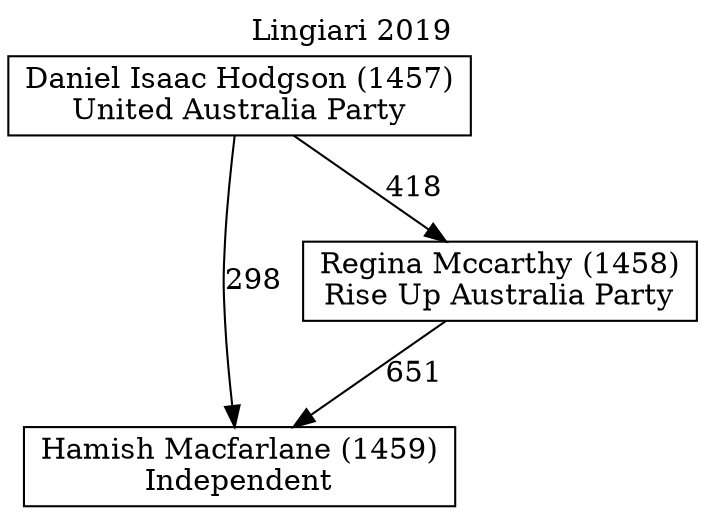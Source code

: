 // House preference flow
digraph "Hamish Macfarlane (1459)_Lingiari_2019" {
	graph [label="Lingiari 2019" labelloc=t mclimit=10]
	node [shape=box]
	"Daniel Isaac Hodgson (1457)" [label="Daniel Isaac Hodgson (1457)
United Australia Party"]
	"Hamish Macfarlane (1459)" [label="Hamish Macfarlane (1459)
Independent"]
	"Regina Mccarthy (1458)" [label="Regina Mccarthy (1458)
Rise Up Australia Party"]
	"Daniel Isaac Hodgson (1457)" -> "Hamish Macfarlane (1459)" [label=298]
	"Daniel Isaac Hodgson (1457)" -> "Regina Mccarthy (1458)" [label=418]
	"Regina Mccarthy (1458)" -> "Hamish Macfarlane (1459)" [label=651]
}
